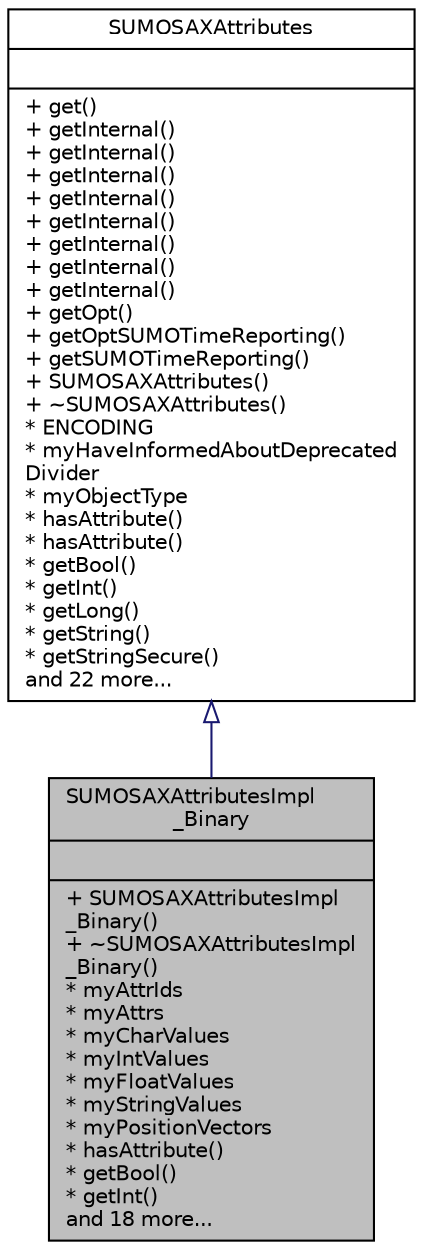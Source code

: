 digraph "SUMOSAXAttributesImpl_Binary"
{
  edge [fontname="Helvetica",fontsize="10",labelfontname="Helvetica",labelfontsize="10"];
  node [fontname="Helvetica",fontsize="10",shape=record];
  Node0 [label="{SUMOSAXAttributesImpl\l_Binary\n||+ SUMOSAXAttributesImpl\l_Binary()\l+ ~SUMOSAXAttributesImpl\l_Binary()\l* myAttrIds\l* myAttrs\l* myCharValues\l* myIntValues\l* myFloatValues\l* myStringValues\l* myPositionVectors\l* hasAttribute()\l* getBool()\l* getInt()\land 18 more...\l}",height=0.2,width=0.4,color="black", fillcolor="grey75", style="filled", fontcolor="black"];
  Node1 -> Node0 [dir="back",color="midnightblue",fontsize="10",style="solid",arrowtail="onormal",fontname="Helvetica"];
  Node1 [label="{SUMOSAXAttributes\n||+ get()\l+ getInternal()\l+ getInternal()\l+ getInternal()\l+ getInternal()\l+ getInternal()\l+ getInternal()\l+ getInternal()\l+ getInternal()\l+ getOpt()\l+ getOptSUMOTimeReporting()\l+ getSUMOTimeReporting()\l+ SUMOSAXAttributes()\l+ ~SUMOSAXAttributes()\l* ENCODING\l* myHaveInformedAboutDeprecated\lDivider\l* myObjectType\l* hasAttribute()\l* hasAttribute()\l* getBool()\l* getInt()\l* getLong()\l* getString()\l* getStringSecure()\land 22 more...\l}",height=0.2,width=0.4,color="black", fillcolor="white", style="filled",URL="$db/ddf/class_s_u_m_o_s_a_x_attributes.html",tooltip="Encapsulated SAX-Attributes. "];
}

